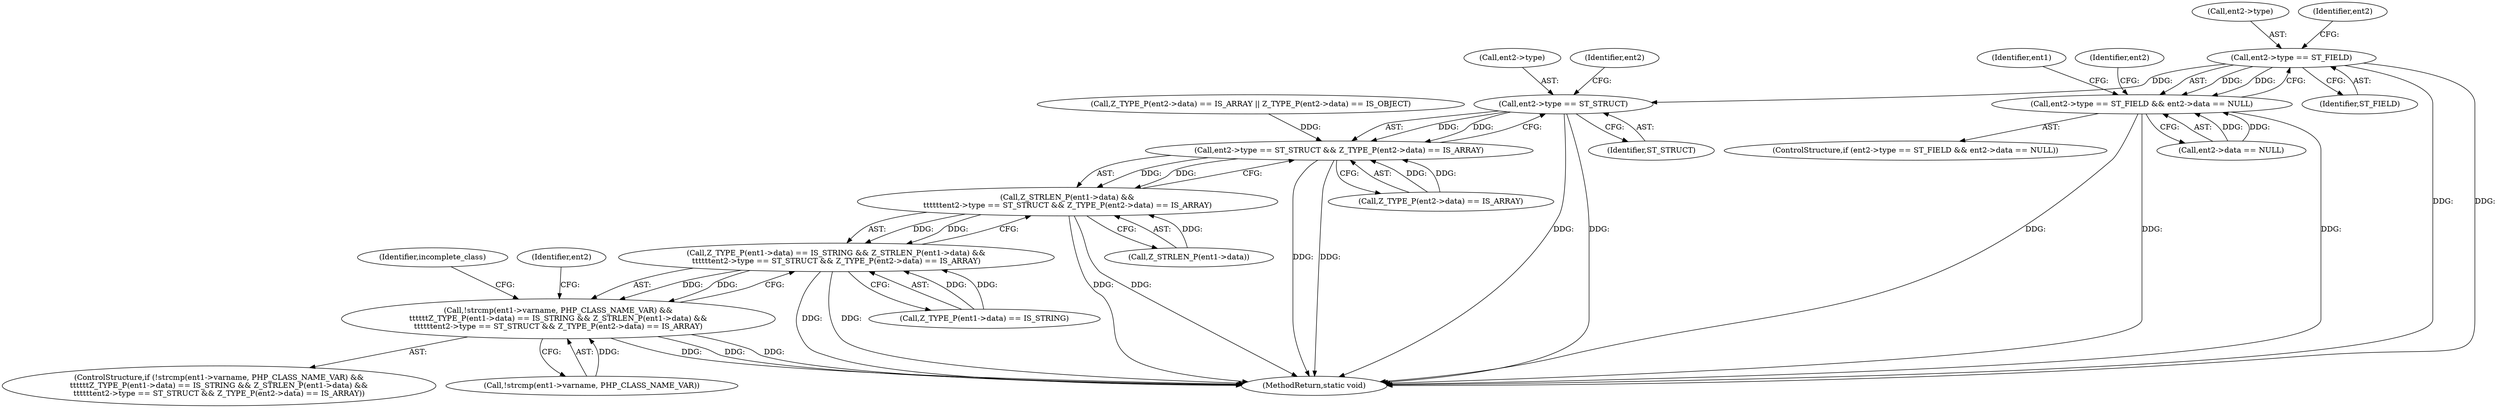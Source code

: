 digraph "0_php-src_698a691724c0a949295991e5df091ce16f899e02?w=1@pointer" {
"1000301" [label="(Call,ent2->type == ST_FIELD)"];
"1000300" [label="(Call,ent2->type == ST_FIELD && ent2->data == NULL)"];
"1000367" [label="(Call,ent2->type == ST_STRUCT)"];
"1000366" [label="(Call,ent2->type == ST_STRUCT && Z_TYPE_P(ent2->data) == IS_ARRAY)"];
"1000361" [label="(Call,Z_STRLEN_P(ent1->data) &&\n\t\t\t\t\t\tent2->type == ST_STRUCT && Z_TYPE_P(ent2->data) == IS_ARRAY)"];
"1000354" [label="(Call,Z_TYPE_P(ent1->data) == IS_STRING && Z_STRLEN_P(ent1->data) &&\n\t\t\t\t\t\tent2->type == ST_STRUCT && Z_TYPE_P(ent2->data) == IS_ARRAY)"];
"1000347" [label="(Call,!strcmp(ent1->varname, PHP_CLASS_NAME_VAR) &&\n\t\t\t\t\t\tZ_TYPE_P(ent1->data) == IS_STRING && Z_STRLEN_P(ent1->data) &&\n\t\t\t\t\t\tent2->type == ST_STRUCT && Z_TYPE_P(ent2->data) == IS_ARRAY)"];
"1000315" [label="(Identifier,ent1)"];
"1000354" [label="(Call,Z_TYPE_P(ent1->data) == IS_STRING && Z_STRLEN_P(ent1->data) &&\n\t\t\t\t\t\tent2->type == ST_STRUCT && Z_TYPE_P(ent2->data) == IS_ARRAY)"];
"1000346" [label="(ControlStructure,if (!strcmp(ent1->varname, PHP_CLASS_NAME_VAR) &&\n\t\t\t\t\t\tZ_TYPE_P(ent1->data) == IS_STRING && Z_STRLEN_P(ent1->data) &&\n\t\t\t\t\t\tent2->type == ST_STRUCT && Z_TYPE_P(ent2->data) == IS_ARRAY))"];
"1000368" [label="(Call,ent2->type)"];
"1000321" [label="(Call,Z_TYPE_P(ent2->data) == IS_ARRAY || Z_TYPE_P(ent2->data) == IS_OBJECT)"];
"1000299" [label="(ControlStructure,if (ent2->type == ST_FIELD && ent2->data == NULL))"];
"1000306" [label="(Call,ent2->data == NULL)"];
"1000305" [label="(Identifier,ST_FIELD)"];
"1000347" [label="(Call,!strcmp(ent1->varname, PHP_CLASS_NAME_VAR) &&\n\t\t\t\t\t\tZ_TYPE_P(ent1->data) == IS_STRING && Z_STRLEN_P(ent1->data) &&\n\t\t\t\t\t\tent2->type == ST_STRUCT && Z_TYPE_P(ent2->data) == IS_ARRAY)"];
"1000301" [label="(Call,ent2->type == ST_FIELD)"];
"1000381" [label="(Identifier,incomplete_class)"];
"1000325" [label="(Identifier,ent2)"];
"1000577" [label="(MethodReturn,static void)"];
"1000367" [label="(Call,ent2->type == ST_STRUCT)"];
"1000375" [label="(Identifier,ent2)"];
"1000371" [label="(Identifier,ST_STRUCT)"];
"1000348" [label="(Call,!strcmp(ent1->varname, PHP_CLASS_NAME_VAR))"];
"1000361" [label="(Call,Z_STRLEN_P(ent1->data) &&\n\t\t\t\t\t\tent2->type == ST_STRUCT && Z_TYPE_P(ent2->data) == IS_ARRAY)"];
"1000459" [label="(Identifier,ent2)"];
"1000372" [label="(Call,Z_TYPE_P(ent2->data) == IS_ARRAY)"];
"1000302" [label="(Call,ent2->type)"];
"1000355" [label="(Call,Z_TYPE_P(ent1->data) == IS_STRING)"];
"1000366" [label="(Call,ent2->type == ST_STRUCT && Z_TYPE_P(ent2->data) == IS_ARRAY)"];
"1000362" [label="(Call,Z_STRLEN_P(ent1->data))"];
"1000308" [label="(Identifier,ent2)"];
"1000300" [label="(Call,ent2->type == ST_FIELD && ent2->data == NULL)"];
"1000301" -> "1000300"  [label="AST: "];
"1000301" -> "1000305"  [label="CFG: "];
"1000302" -> "1000301"  [label="AST: "];
"1000305" -> "1000301"  [label="AST: "];
"1000308" -> "1000301"  [label="CFG: "];
"1000300" -> "1000301"  [label="CFG: "];
"1000301" -> "1000577"  [label="DDG: "];
"1000301" -> "1000577"  [label="DDG: "];
"1000301" -> "1000300"  [label="DDG: "];
"1000301" -> "1000300"  [label="DDG: "];
"1000301" -> "1000367"  [label="DDG: "];
"1000300" -> "1000299"  [label="AST: "];
"1000300" -> "1000306"  [label="CFG: "];
"1000306" -> "1000300"  [label="AST: "];
"1000315" -> "1000300"  [label="CFG: "];
"1000325" -> "1000300"  [label="CFG: "];
"1000300" -> "1000577"  [label="DDG: "];
"1000300" -> "1000577"  [label="DDG: "];
"1000300" -> "1000577"  [label="DDG: "];
"1000306" -> "1000300"  [label="DDG: "];
"1000306" -> "1000300"  [label="DDG: "];
"1000367" -> "1000366"  [label="AST: "];
"1000367" -> "1000371"  [label="CFG: "];
"1000368" -> "1000367"  [label="AST: "];
"1000371" -> "1000367"  [label="AST: "];
"1000375" -> "1000367"  [label="CFG: "];
"1000366" -> "1000367"  [label="CFG: "];
"1000367" -> "1000577"  [label="DDG: "];
"1000367" -> "1000577"  [label="DDG: "];
"1000367" -> "1000366"  [label="DDG: "];
"1000367" -> "1000366"  [label="DDG: "];
"1000366" -> "1000361"  [label="AST: "];
"1000366" -> "1000372"  [label="CFG: "];
"1000372" -> "1000366"  [label="AST: "];
"1000361" -> "1000366"  [label="CFG: "];
"1000366" -> "1000577"  [label="DDG: "];
"1000366" -> "1000577"  [label="DDG: "];
"1000366" -> "1000361"  [label="DDG: "];
"1000366" -> "1000361"  [label="DDG: "];
"1000321" -> "1000366"  [label="DDG: "];
"1000372" -> "1000366"  [label="DDG: "];
"1000372" -> "1000366"  [label="DDG: "];
"1000361" -> "1000354"  [label="AST: "];
"1000361" -> "1000362"  [label="CFG: "];
"1000362" -> "1000361"  [label="AST: "];
"1000354" -> "1000361"  [label="CFG: "];
"1000361" -> "1000577"  [label="DDG: "];
"1000361" -> "1000577"  [label="DDG: "];
"1000361" -> "1000354"  [label="DDG: "];
"1000361" -> "1000354"  [label="DDG: "];
"1000362" -> "1000361"  [label="DDG: "];
"1000354" -> "1000347"  [label="AST: "];
"1000354" -> "1000355"  [label="CFG: "];
"1000355" -> "1000354"  [label="AST: "];
"1000347" -> "1000354"  [label="CFG: "];
"1000354" -> "1000577"  [label="DDG: "];
"1000354" -> "1000577"  [label="DDG: "];
"1000354" -> "1000347"  [label="DDG: "];
"1000354" -> "1000347"  [label="DDG: "];
"1000355" -> "1000354"  [label="DDG: "];
"1000355" -> "1000354"  [label="DDG: "];
"1000347" -> "1000346"  [label="AST: "];
"1000347" -> "1000348"  [label="CFG: "];
"1000348" -> "1000347"  [label="AST: "];
"1000381" -> "1000347"  [label="CFG: "];
"1000459" -> "1000347"  [label="CFG: "];
"1000347" -> "1000577"  [label="DDG: "];
"1000347" -> "1000577"  [label="DDG: "];
"1000347" -> "1000577"  [label="DDG: "];
"1000348" -> "1000347"  [label="DDG: "];
}
